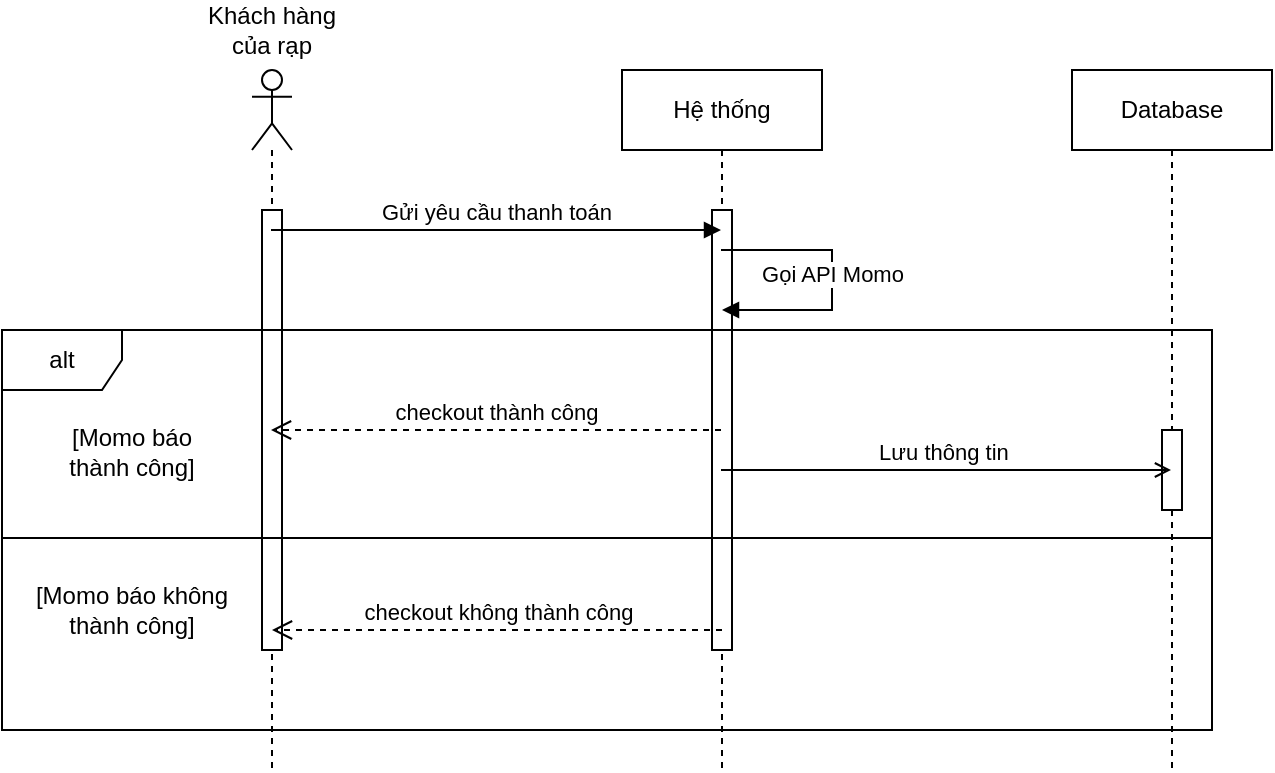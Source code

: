 <mxfile version="13.6.5">
    <diagram id="PfbArisPY-YpvNoP2OnN" name="Page-1">
        <mxGraphModel dx="738" dy="489" grid="1" gridSize="10" guides="1" tooltips="1" connect="1" arrows="1" fold="1" page="1" pageScale="1" pageWidth="850" pageHeight="1100" math="0" shadow="0">
            <root>
                <mxCell id="0"/>
                <mxCell id="1" parent="0"/>
                <mxCell id="Tb7vl3lsIZW_g4UYziJH-3" value="Hệ thống" style="shape=umlLifeline;perimeter=lifelinePerimeter;whiteSpace=wrap;html=1;container=1;collapsible=0;recursiveResize=0;outlineConnect=0;" parent="1" vertex="1">
                    <mxGeometry x="485" y="80" width="100" height="350" as="geometry"/>
                </mxCell>
                <mxCell id="Tb7vl3lsIZW_g4UYziJH-16" value="" style="html=1;points=[];perimeter=orthogonalPerimeter;" parent="1" vertex="1">
                    <mxGeometry x="530" y="150" width="10" height="220" as="geometry"/>
                </mxCell>
                <mxCell id="Tb7vl3lsIZW_g4UYziJH-1" value="" style="shape=umlLifeline;participant=umlActor;perimeter=lifelinePerimeter;whiteSpace=wrap;html=1;container=1;collapsible=0;recursiveResize=0;verticalAlign=top;spacingTop=36;outlineConnect=0;" parent="1" vertex="1">
                    <mxGeometry x="300" y="80" width="20" height="350" as="geometry"/>
                </mxCell>
                <mxCell id="Tb7vl3lsIZW_g4UYziJH-15" value="" style="html=1;points=[];perimeter=orthogonalPerimeter;" parent="Tb7vl3lsIZW_g4UYziJH-1" vertex="1">
                    <mxGeometry x="5" y="70" width="10" height="220" as="geometry"/>
                </mxCell>
                <mxCell id="Tb7vl3lsIZW_g4UYziJH-2" value="Database" style="shape=umlLifeline;perimeter=lifelinePerimeter;whiteSpace=wrap;html=1;container=1;collapsible=0;recursiveResize=0;outlineConnect=0;" parent="1" vertex="1">
                    <mxGeometry x="710" y="80" width="100" height="350" as="geometry"/>
                </mxCell>
                <mxCell id="Tb7vl3lsIZW_g4UYziJH-17" value="" style="html=1;points=[];perimeter=orthogonalPerimeter;" parent="Tb7vl3lsIZW_g4UYziJH-2" vertex="1">
                    <mxGeometry x="45" y="180" width="10" height="40" as="geometry"/>
                </mxCell>
                <mxCell id="Tb7vl3lsIZW_g4UYziJH-4" value="Khách hàng của rạp" style="text;html=1;strokeColor=none;fillColor=none;align=center;verticalAlign=middle;whiteSpace=wrap;rounded=0;" parent="1" vertex="1">
                    <mxGeometry x="270" y="50" width="80" height="20" as="geometry"/>
                </mxCell>
                <mxCell id="Tb7vl3lsIZW_g4UYziJH-5" value="Gửi yêu cầu thanh toán" style="html=1;verticalAlign=bottom;endArrow=block;" parent="1" edge="1">
                    <mxGeometry width="80" relative="1" as="geometry">
                        <mxPoint x="309.5" y="160" as="sourcePoint"/>
                        <mxPoint x="534.5" y="160" as="targetPoint"/>
                    </mxGeometry>
                </mxCell>
                <mxCell id="Tb7vl3lsIZW_g4UYziJH-6" value="Gọi API Momo" style="html=1;verticalAlign=bottom;endArrow=block;rounded=0;" parent="1" target="Tb7vl3lsIZW_g4UYziJH-3" edge="1">
                    <mxGeometry x="0.071" width="80" relative="1" as="geometry">
                        <mxPoint x="534.5" y="170" as="sourcePoint"/>
                        <mxPoint x="534.5" y="190" as="targetPoint"/>
                        <Array as="points">
                            <mxPoint x="590" y="170"/>
                            <mxPoint x="590" y="200"/>
                        </Array>
                        <mxPoint y="1" as="offset"/>
                    </mxGeometry>
                </mxCell>
                <mxCell id="Tb7vl3lsIZW_g4UYziJH-7" value="alt" style="shape=umlFrame;whiteSpace=wrap;html=1;" parent="1" vertex="1">
                    <mxGeometry x="175" y="210" width="605" height="200" as="geometry"/>
                </mxCell>
                <mxCell id="Tb7vl3lsIZW_g4UYziJH-8" value="" style="line;strokeWidth=1;fillColor=none;align=left;verticalAlign=middle;spacingTop=-1;spacingLeft=3;spacingRight=3;rotatable=0;labelPosition=right;points=[];portConstraint=eastwest;" parent="1" vertex="1">
                    <mxGeometry x="175" y="310" width="605" height="8" as="geometry"/>
                </mxCell>
                <mxCell id="Tb7vl3lsIZW_g4UYziJH-9" value="checkout thành công" style="html=1;verticalAlign=bottom;endArrow=open;dashed=1;endSize=8;" parent="1" edge="1">
                    <mxGeometry relative="1" as="geometry">
                        <mxPoint x="534.5" y="260" as="sourcePoint"/>
                        <mxPoint x="309.5" y="260" as="targetPoint"/>
                    </mxGeometry>
                </mxCell>
                <mxCell id="Tb7vl3lsIZW_g4UYziJH-10" value="Lưu thông tin&amp;nbsp;" style="html=1;verticalAlign=bottom;endArrow=open;endFill=0;" parent="1" edge="1">
                    <mxGeometry width="80" relative="1" as="geometry">
                        <mxPoint x="534.5" y="280" as="sourcePoint"/>
                        <mxPoint x="759.5" y="280" as="targetPoint"/>
                    </mxGeometry>
                </mxCell>
                <mxCell id="Tb7vl3lsIZW_g4UYziJH-11" value="checkout không thành công" style="html=1;verticalAlign=bottom;endArrow=open;dashed=1;endSize=8;" parent="1" edge="1">
                    <mxGeometry relative="1" as="geometry">
                        <mxPoint x="535" y="360" as="sourcePoint"/>
                        <mxPoint x="310" y="360" as="targetPoint"/>
                    </mxGeometry>
                </mxCell>
                <mxCell id="Tb7vl3lsIZW_g4UYziJH-13" value="[Momo báo thành công]" style="text;html=1;strokeColor=none;fillColor=none;align=center;verticalAlign=middle;whiteSpace=wrap;rounded=0;" parent="1" vertex="1">
                    <mxGeometry x="200" y="261" width="80" height="20" as="geometry"/>
                </mxCell>
                <mxCell id="Tb7vl3lsIZW_g4UYziJH-14" value="[Momo báo không thành công]" style="text;html=1;strokeColor=none;fillColor=none;align=center;verticalAlign=middle;whiteSpace=wrap;rounded=0;" parent="1" vertex="1">
                    <mxGeometry x="190" y="340" width="100" height="20" as="geometry"/>
                </mxCell>
            </root>
        </mxGraphModel>
    </diagram>
</mxfile>